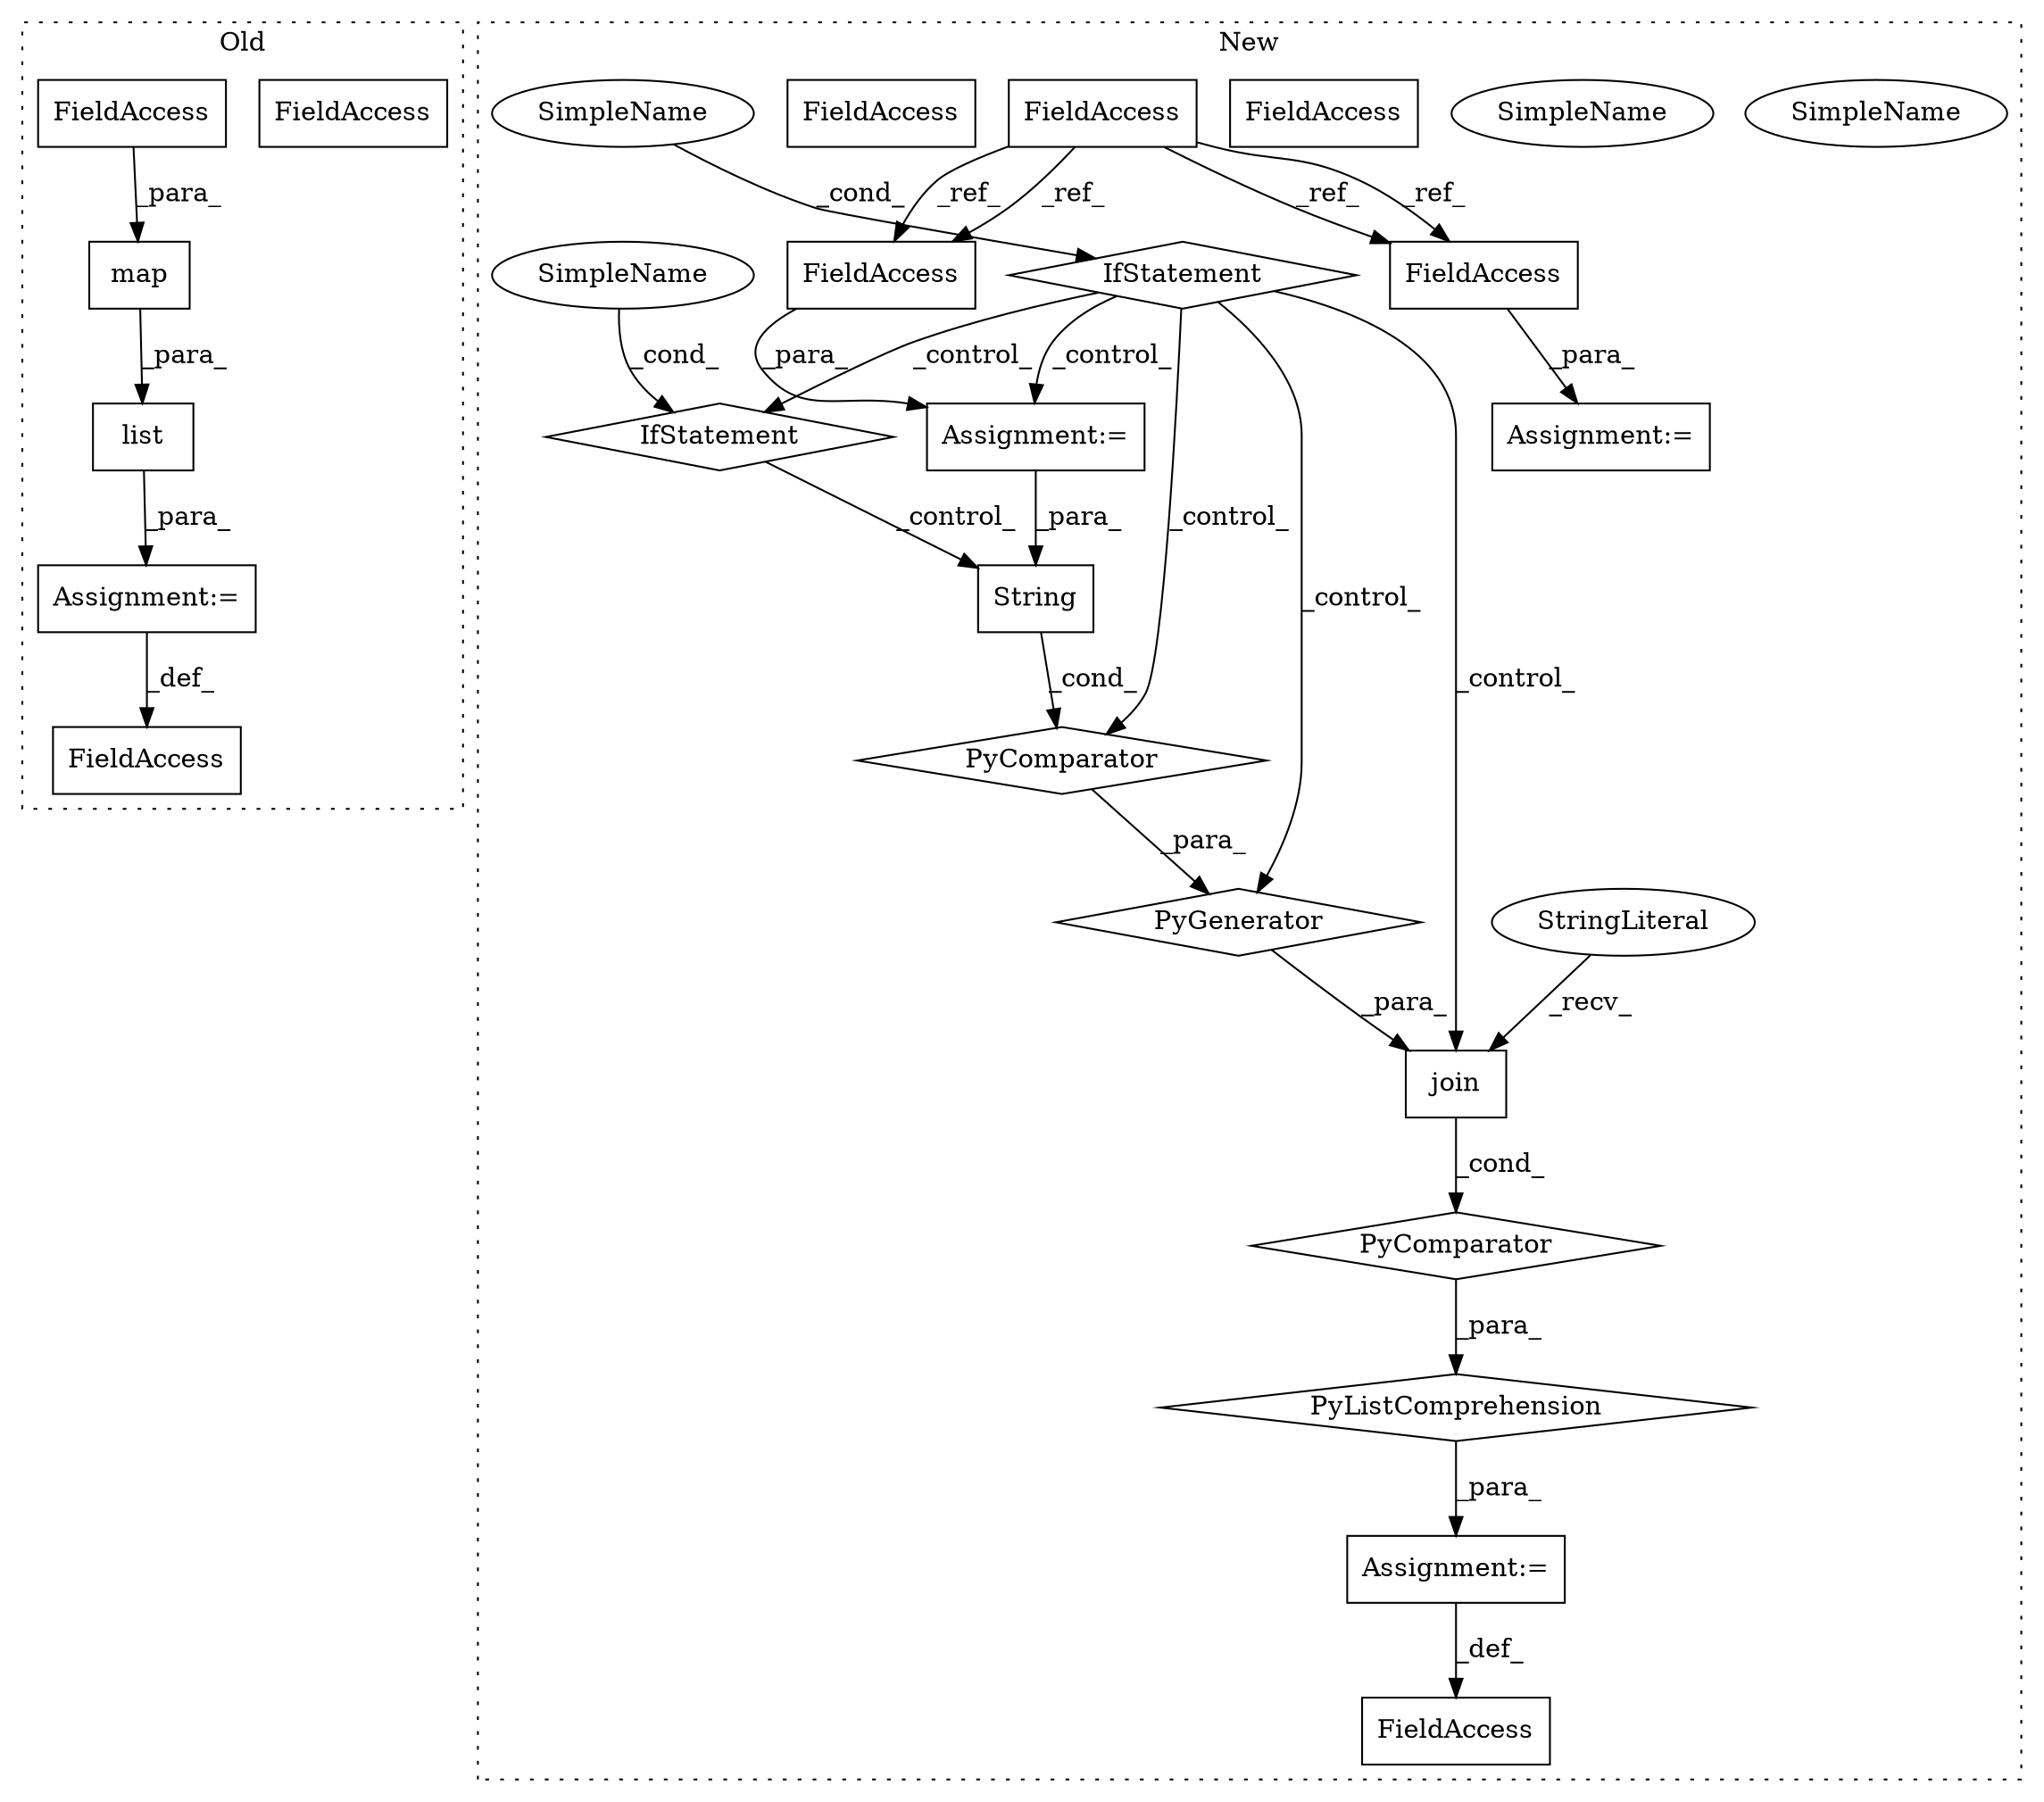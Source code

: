digraph G {
subgraph cluster0 {
1 [label="map" a="32" s="543,583" l="4,1" shape="box"];
7 [label="list" a="32" s="538,584" l="5,1" shape="box"];
10 [label="FieldAccess" a="22" s="578" l="5" shape="box"];
11 [label="FieldAccess" a="22" s="534" l="3" shape="box"];
16 [label="Assignment:=" a="7" s="537" l="1" shape="box"];
26 [label="FieldAccess" a="22" s="578" l="5" shape="box"];
label = "Old";
style="dotted";
}
subgraph cluster1 {
2 [label="String" a="32" s="567,579" l="7,1" shape="box"];
3 [label="IfStatement" a="25" s="654" l="25" shape="diamond"];
4 [label="SimpleName" a="42" s="674" l="5" shape="ellipse"];
5 [label="PyComparator" a="113" s="756" l="24" shape="diamond"];
6 [label="PyListComprehension" a="109" s="549" l="239" shape="diamond"];
8 [label="SimpleName" a="42" s="775" l="5" shape="ellipse"];
9 [label="PyComparator" a="113" s="654" l="25" shape="diamond"];
12 [label="FieldAccess" a="22" s="534" l="3" shape="box"];
13 [label="IfStatement" a="25" s="756" l="24" shape="diamond"];
14 [label="join" a="32" s="553,685" l="14,-3" shape="box"];
15 [label="PyGenerator" a="107" s="567" l="118" shape="diamond"];
17 [label="StringLiteral" a="45" s="549" l="3" shape="ellipse"];
18 [label="Assignment:=" a="7" s="537" l="12" shape="box"];
19 [label="Assignment:=" a="7" s="654" l="25" shape="box"];
20 [label="FieldAccess" a="22" s="665" l="5" shape="box"];
21 [label="FieldAccess" a="22" s="490" l="5" shape="box"];
22 [label="FieldAccess" a="22" s="766" l="5" shape="box"];
23 [label="Assignment:=" a="7" s="756" l="24" shape="box"];
24 [label="FieldAccess" a="22" s="766" l="5" shape="box"];
25 [label="FieldAccess" a="22" s="665" l="5" shape="box"];
27 [label="SimpleName" a="42" s="775" l="5" shape="ellipse"];
28 [label="SimpleName" a="42" s="674" l="5" shape="ellipse"];
label = "New";
style="dotted";
}
1 -> 7 [label="_para_"];
2 -> 9 [label="_cond_"];
3 -> 2 [label="_control_"];
5 -> 6 [label="_para_"];
6 -> 18 [label="_para_"];
7 -> 16 [label="_para_"];
9 -> 15 [label="_para_"];
13 -> 19 [label="_control_"];
13 -> 14 [label="_control_"];
13 -> 3 [label="_control_"];
13 -> 15 [label="_control_"];
13 -> 9 [label="_control_"];
14 -> 5 [label="_cond_"];
15 -> 14 [label="_para_"];
16 -> 11 [label="_def_"];
17 -> 14 [label="_recv_"];
18 -> 12 [label="_def_"];
19 -> 2 [label="_para_"];
21 -> 25 [label="_ref_"];
21 -> 25 [label="_ref_"];
21 -> 24 [label="_ref_"];
21 -> 24 [label="_ref_"];
24 -> 23 [label="_para_"];
25 -> 19 [label="_para_"];
26 -> 1 [label="_para_"];
27 -> 13 [label="_cond_"];
28 -> 3 [label="_cond_"];
}